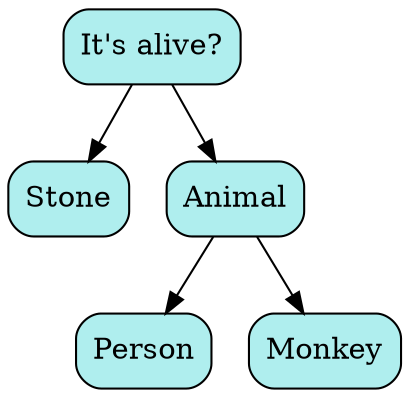 digraph
{
rankdir = TB;
POINT_0x61fda3fa72a0[shape=Mrecord, label = "It's alive?", style="filled",fillcolor="#AFEEEE"]
POINT_0x61fda3fa7460[shape=Mrecord, label = "Stone", style="filled",fillcolor="#AFEEEE"]
POINT_0x61fda3fa7380[shape=Mrecord, label = "Animal", style="filled",fillcolor="#AFEEEE"]
POINT_0x61fda3fa8020[shape=Mrecord, label = "Person", style="filled",fillcolor="#AFEEEE"]
POINT_0x61fda3fa7f40[shape=Mrecord, label = "Monkey", style="filled",fillcolor="#AFEEEE"]
POINT_0x61fda3fa72a0 -> POINT_0x61fda3fa7460
POINT_0x61fda3fa72a0 -> POINT_0x61fda3fa7380
POINT_0x61fda3fa7380 -> POINT_0x61fda3fa8020
POINT_0x61fda3fa7380 -> POINT_0x61fda3fa7f40
}

